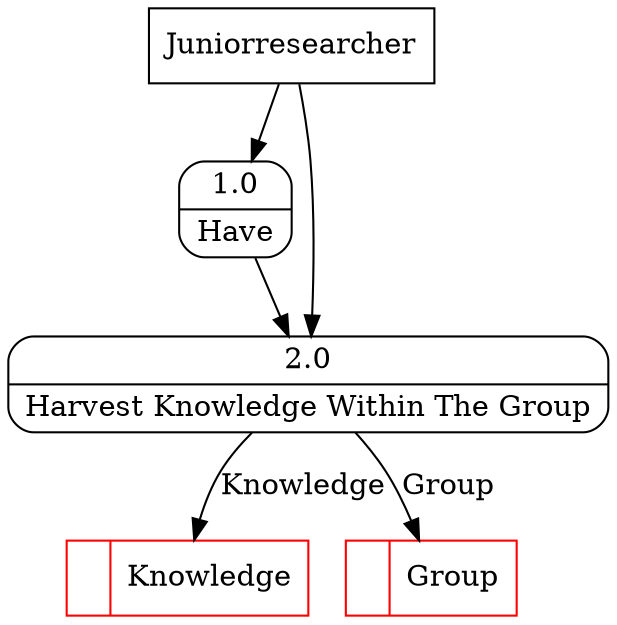 digraph dfd2{ 
node[shape=record]
200 [label="<f0>  |<f1> Knowledge " color=red];
201 [label="<f0>  |<f1> Group " color=red];
202 [label="Juniorresearcher" shape=box];
203 [label="{<f0> 1.0|<f1> Have }" shape=Mrecord];
204 [label="{<f0> 2.0|<f1> Harvest Knowledge Within The Group }" shape=Mrecord];
202 -> 203
202 -> 204
203 -> 204
204 -> 200 [label="Knowledge"]
204 -> 201 [label="Group"]
}